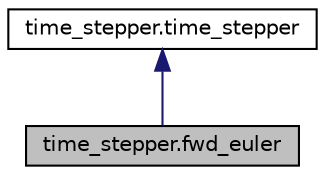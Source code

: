 digraph "time_stepper.fwd_euler"
{
  edge [fontname="Helvetica",fontsize="10",labelfontname="Helvetica",labelfontsize="10"];
  node [fontname="Helvetica",fontsize="10",shape=record];
  Node2 [label="time_stepper.fwd_euler",height=0.2,width=0.4,color="black", fillcolor="grey75", style="filled", fontcolor="black"];
  Node3 -> Node2 [dir="back",color="midnightblue",fontsize="10",style="solid",fontname="Helvetica"];
  Node3 [label="time_stepper.time_stepper",height=0.2,width=0.4,color="black", fillcolor="white", style="filled",URL="$classtime__stepper_1_1time__stepper.html",tooltip="The abstract time_stepper class. "];
}
